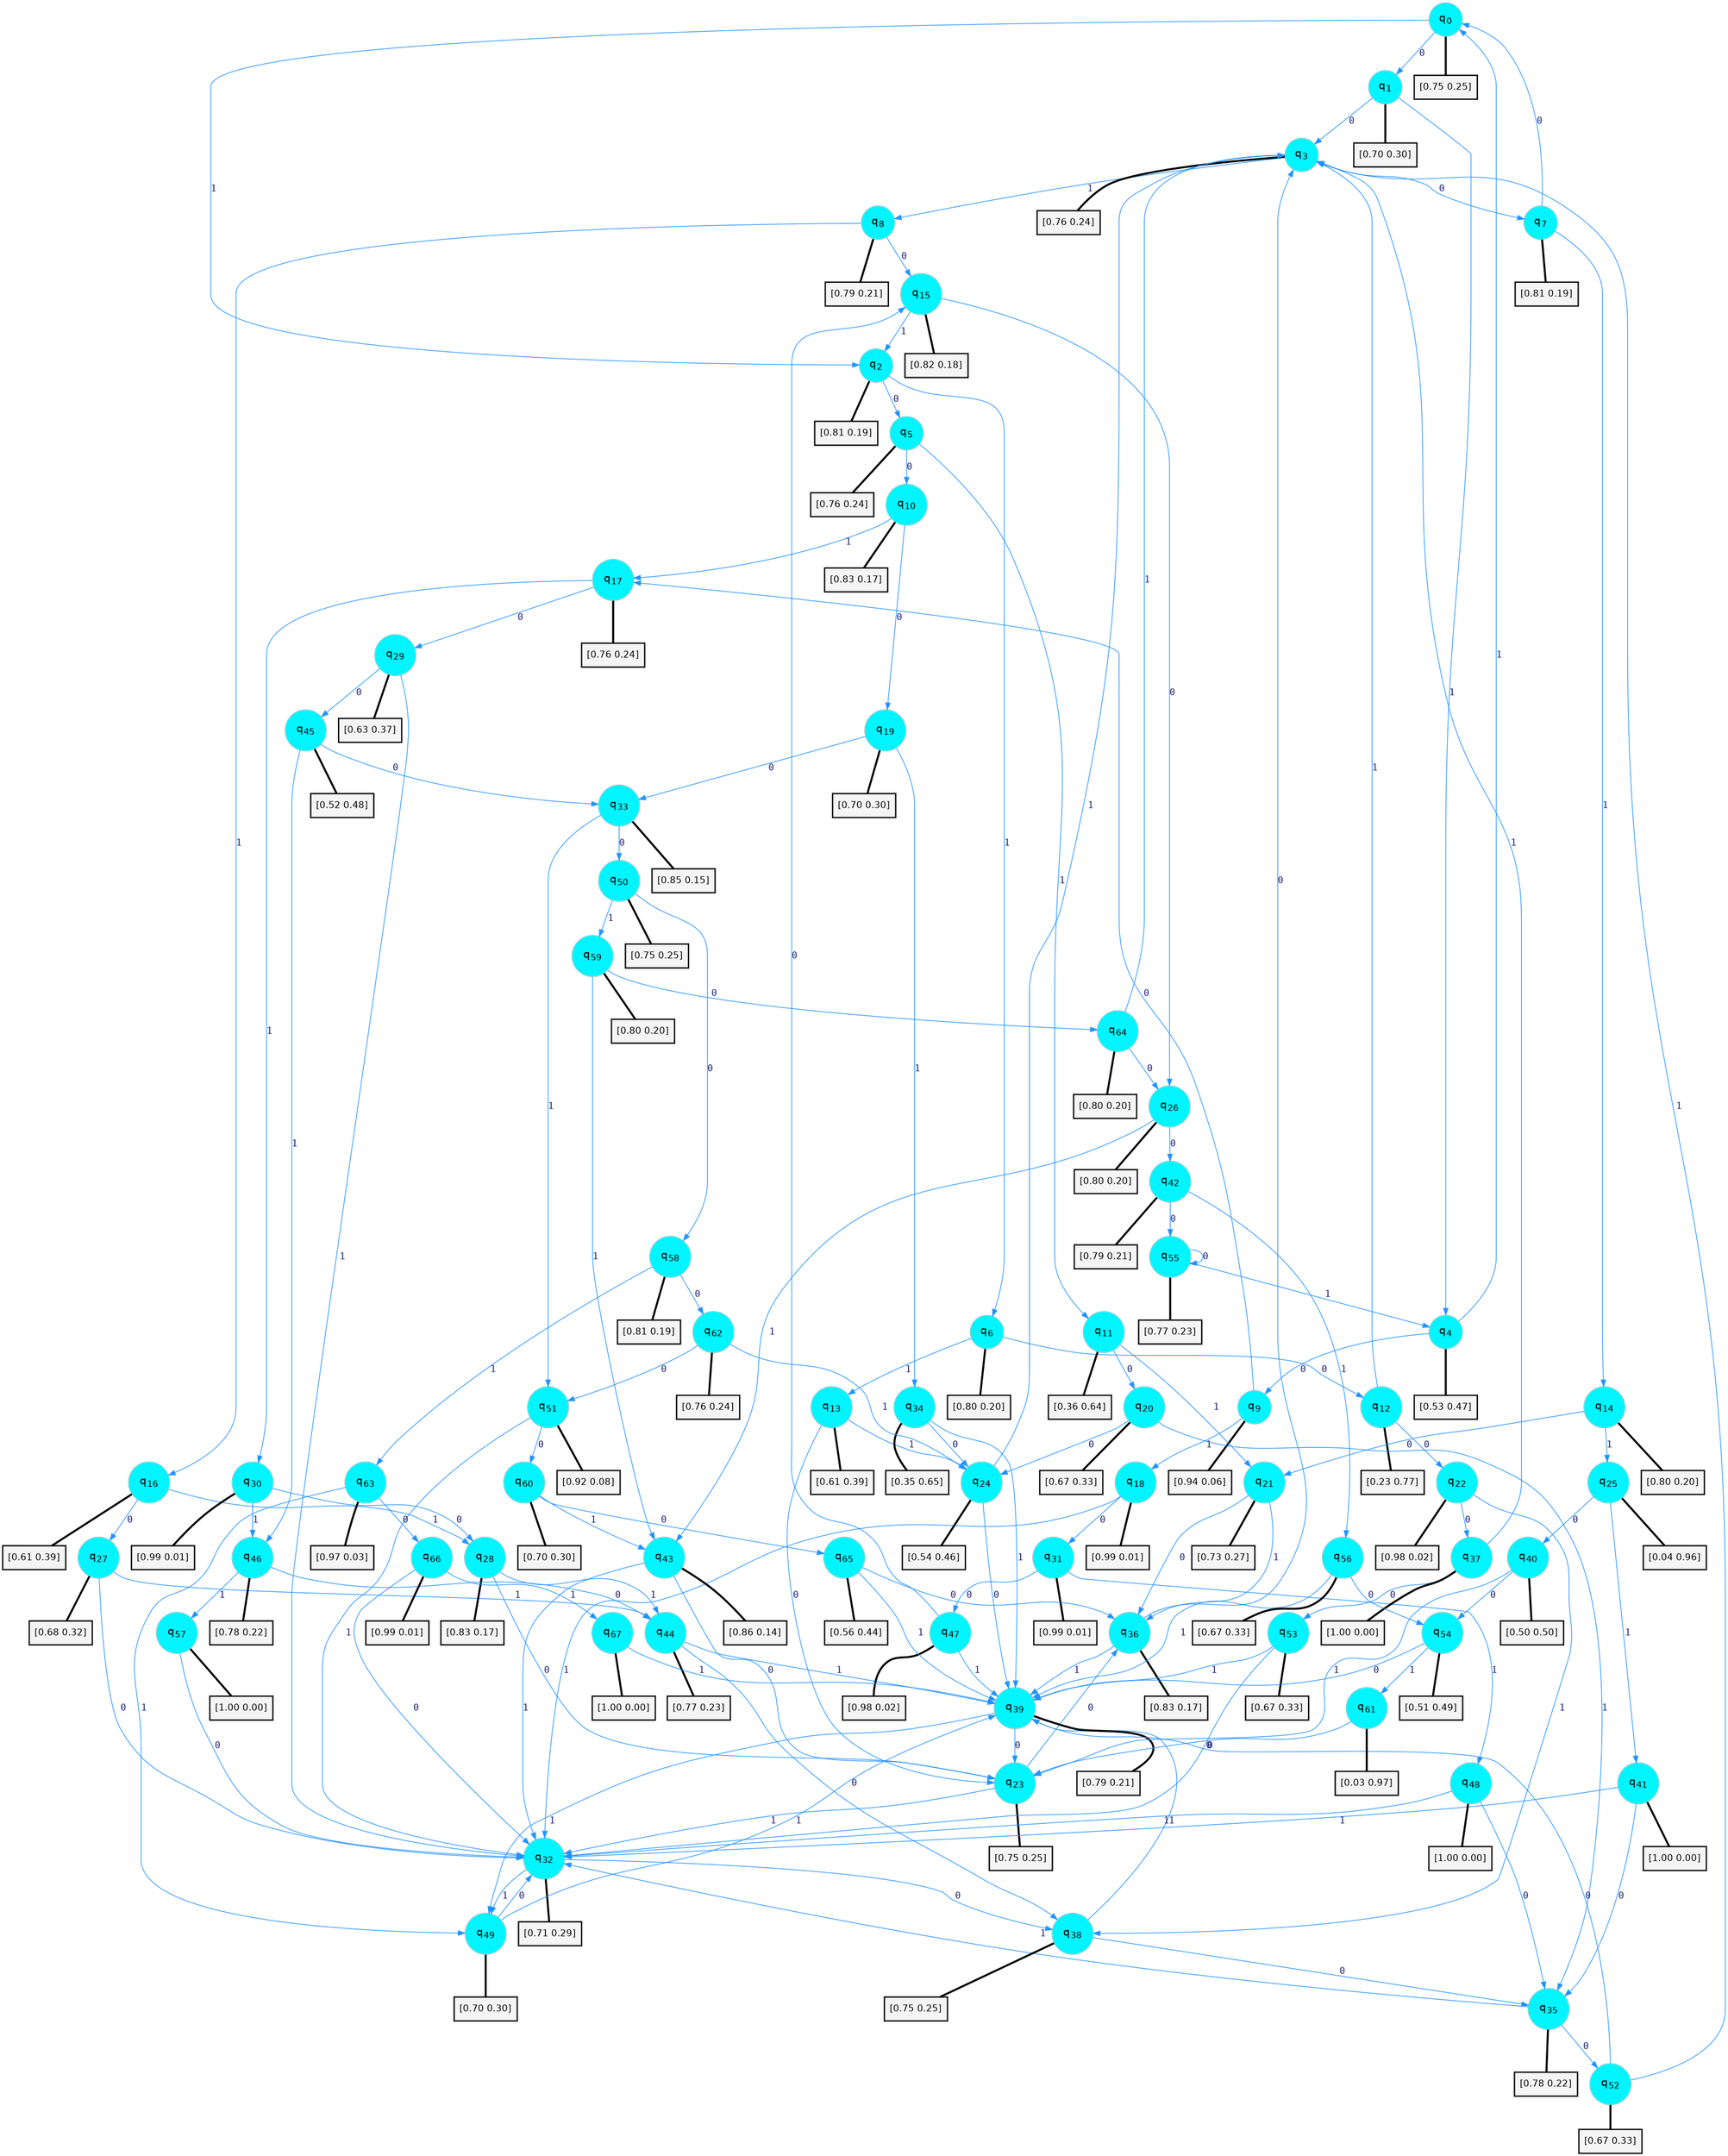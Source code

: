 digraph G {
graph [
bgcolor=transparent, dpi=300, rankdir=TD, size="40,25"];
node [
color=gray, fillcolor=turquoise1, fontcolor=black, fontname=Helvetica, fontsize=16, fontweight=bold, shape=circle, style=filled];
edge [
arrowsize=1, color=dodgerblue1, fontcolor=midnightblue, fontname=courier, fontweight=bold, penwidth=1, style=solid, weight=20];
0[label=<q<SUB>0</SUB>>];
1[label=<q<SUB>1</SUB>>];
2[label=<q<SUB>2</SUB>>];
3[label=<q<SUB>3</SUB>>];
4[label=<q<SUB>4</SUB>>];
5[label=<q<SUB>5</SUB>>];
6[label=<q<SUB>6</SUB>>];
7[label=<q<SUB>7</SUB>>];
8[label=<q<SUB>8</SUB>>];
9[label=<q<SUB>9</SUB>>];
10[label=<q<SUB>10</SUB>>];
11[label=<q<SUB>11</SUB>>];
12[label=<q<SUB>12</SUB>>];
13[label=<q<SUB>13</SUB>>];
14[label=<q<SUB>14</SUB>>];
15[label=<q<SUB>15</SUB>>];
16[label=<q<SUB>16</SUB>>];
17[label=<q<SUB>17</SUB>>];
18[label=<q<SUB>18</SUB>>];
19[label=<q<SUB>19</SUB>>];
20[label=<q<SUB>20</SUB>>];
21[label=<q<SUB>21</SUB>>];
22[label=<q<SUB>22</SUB>>];
23[label=<q<SUB>23</SUB>>];
24[label=<q<SUB>24</SUB>>];
25[label=<q<SUB>25</SUB>>];
26[label=<q<SUB>26</SUB>>];
27[label=<q<SUB>27</SUB>>];
28[label=<q<SUB>28</SUB>>];
29[label=<q<SUB>29</SUB>>];
30[label=<q<SUB>30</SUB>>];
31[label=<q<SUB>31</SUB>>];
32[label=<q<SUB>32</SUB>>];
33[label=<q<SUB>33</SUB>>];
34[label=<q<SUB>34</SUB>>];
35[label=<q<SUB>35</SUB>>];
36[label=<q<SUB>36</SUB>>];
37[label=<q<SUB>37</SUB>>];
38[label=<q<SUB>38</SUB>>];
39[label=<q<SUB>39</SUB>>];
40[label=<q<SUB>40</SUB>>];
41[label=<q<SUB>41</SUB>>];
42[label=<q<SUB>42</SUB>>];
43[label=<q<SUB>43</SUB>>];
44[label=<q<SUB>44</SUB>>];
45[label=<q<SUB>45</SUB>>];
46[label=<q<SUB>46</SUB>>];
47[label=<q<SUB>47</SUB>>];
48[label=<q<SUB>48</SUB>>];
49[label=<q<SUB>49</SUB>>];
50[label=<q<SUB>50</SUB>>];
51[label=<q<SUB>51</SUB>>];
52[label=<q<SUB>52</SUB>>];
53[label=<q<SUB>53</SUB>>];
54[label=<q<SUB>54</SUB>>];
55[label=<q<SUB>55</SUB>>];
56[label=<q<SUB>56</SUB>>];
57[label=<q<SUB>57</SUB>>];
58[label=<q<SUB>58</SUB>>];
59[label=<q<SUB>59</SUB>>];
60[label=<q<SUB>60</SUB>>];
61[label=<q<SUB>61</SUB>>];
62[label=<q<SUB>62</SUB>>];
63[label=<q<SUB>63</SUB>>];
64[label=<q<SUB>64</SUB>>];
65[label=<q<SUB>65</SUB>>];
66[label=<q<SUB>66</SUB>>];
67[label=<q<SUB>67</SUB>>];
68[label="[0.75 0.25]", shape=box,fontcolor=black, fontname=Helvetica, fontsize=14, penwidth=2, fillcolor=whitesmoke,color=black];
69[label="[0.70 0.30]", shape=box,fontcolor=black, fontname=Helvetica, fontsize=14, penwidth=2, fillcolor=whitesmoke,color=black];
70[label="[0.81 0.19]", shape=box,fontcolor=black, fontname=Helvetica, fontsize=14, penwidth=2, fillcolor=whitesmoke,color=black];
71[label="[0.76 0.24]", shape=box,fontcolor=black, fontname=Helvetica, fontsize=14, penwidth=2, fillcolor=whitesmoke,color=black];
72[label="[0.53 0.47]", shape=box,fontcolor=black, fontname=Helvetica, fontsize=14, penwidth=2, fillcolor=whitesmoke,color=black];
73[label="[0.76 0.24]", shape=box,fontcolor=black, fontname=Helvetica, fontsize=14, penwidth=2, fillcolor=whitesmoke,color=black];
74[label="[0.80 0.20]", shape=box,fontcolor=black, fontname=Helvetica, fontsize=14, penwidth=2, fillcolor=whitesmoke,color=black];
75[label="[0.81 0.19]", shape=box,fontcolor=black, fontname=Helvetica, fontsize=14, penwidth=2, fillcolor=whitesmoke,color=black];
76[label="[0.79 0.21]", shape=box,fontcolor=black, fontname=Helvetica, fontsize=14, penwidth=2, fillcolor=whitesmoke,color=black];
77[label="[0.94 0.06]", shape=box,fontcolor=black, fontname=Helvetica, fontsize=14, penwidth=2, fillcolor=whitesmoke,color=black];
78[label="[0.83 0.17]", shape=box,fontcolor=black, fontname=Helvetica, fontsize=14, penwidth=2, fillcolor=whitesmoke,color=black];
79[label="[0.36 0.64]", shape=box,fontcolor=black, fontname=Helvetica, fontsize=14, penwidth=2, fillcolor=whitesmoke,color=black];
80[label="[0.23 0.77]", shape=box,fontcolor=black, fontname=Helvetica, fontsize=14, penwidth=2, fillcolor=whitesmoke,color=black];
81[label="[0.61 0.39]", shape=box,fontcolor=black, fontname=Helvetica, fontsize=14, penwidth=2, fillcolor=whitesmoke,color=black];
82[label="[0.80 0.20]", shape=box,fontcolor=black, fontname=Helvetica, fontsize=14, penwidth=2, fillcolor=whitesmoke,color=black];
83[label="[0.82 0.18]", shape=box,fontcolor=black, fontname=Helvetica, fontsize=14, penwidth=2, fillcolor=whitesmoke,color=black];
84[label="[0.61 0.39]", shape=box,fontcolor=black, fontname=Helvetica, fontsize=14, penwidth=2, fillcolor=whitesmoke,color=black];
85[label="[0.76 0.24]", shape=box,fontcolor=black, fontname=Helvetica, fontsize=14, penwidth=2, fillcolor=whitesmoke,color=black];
86[label="[0.99 0.01]", shape=box,fontcolor=black, fontname=Helvetica, fontsize=14, penwidth=2, fillcolor=whitesmoke,color=black];
87[label="[0.70 0.30]", shape=box,fontcolor=black, fontname=Helvetica, fontsize=14, penwidth=2, fillcolor=whitesmoke,color=black];
88[label="[0.67 0.33]", shape=box,fontcolor=black, fontname=Helvetica, fontsize=14, penwidth=2, fillcolor=whitesmoke,color=black];
89[label="[0.73 0.27]", shape=box,fontcolor=black, fontname=Helvetica, fontsize=14, penwidth=2, fillcolor=whitesmoke,color=black];
90[label="[0.98 0.02]", shape=box,fontcolor=black, fontname=Helvetica, fontsize=14, penwidth=2, fillcolor=whitesmoke,color=black];
91[label="[0.75 0.25]", shape=box,fontcolor=black, fontname=Helvetica, fontsize=14, penwidth=2, fillcolor=whitesmoke,color=black];
92[label="[0.54 0.46]", shape=box,fontcolor=black, fontname=Helvetica, fontsize=14, penwidth=2, fillcolor=whitesmoke,color=black];
93[label="[0.04 0.96]", shape=box,fontcolor=black, fontname=Helvetica, fontsize=14, penwidth=2, fillcolor=whitesmoke,color=black];
94[label="[0.80 0.20]", shape=box,fontcolor=black, fontname=Helvetica, fontsize=14, penwidth=2, fillcolor=whitesmoke,color=black];
95[label="[0.68 0.32]", shape=box,fontcolor=black, fontname=Helvetica, fontsize=14, penwidth=2, fillcolor=whitesmoke,color=black];
96[label="[0.83 0.17]", shape=box,fontcolor=black, fontname=Helvetica, fontsize=14, penwidth=2, fillcolor=whitesmoke,color=black];
97[label="[0.63 0.37]", shape=box,fontcolor=black, fontname=Helvetica, fontsize=14, penwidth=2, fillcolor=whitesmoke,color=black];
98[label="[0.99 0.01]", shape=box,fontcolor=black, fontname=Helvetica, fontsize=14, penwidth=2, fillcolor=whitesmoke,color=black];
99[label="[0.99 0.01]", shape=box,fontcolor=black, fontname=Helvetica, fontsize=14, penwidth=2, fillcolor=whitesmoke,color=black];
100[label="[0.71 0.29]", shape=box,fontcolor=black, fontname=Helvetica, fontsize=14, penwidth=2, fillcolor=whitesmoke,color=black];
101[label="[0.85 0.15]", shape=box,fontcolor=black, fontname=Helvetica, fontsize=14, penwidth=2, fillcolor=whitesmoke,color=black];
102[label="[0.35 0.65]", shape=box,fontcolor=black, fontname=Helvetica, fontsize=14, penwidth=2, fillcolor=whitesmoke,color=black];
103[label="[0.78 0.22]", shape=box,fontcolor=black, fontname=Helvetica, fontsize=14, penwidth=2, fillcolor=whitesmoke,color=black];
104[label="[0.83 0.17]", shape=box,fontcolor=black, fontname=Helvetica, fontsize=14, penwidth=2, fillcolor=whitesmoke,color=black];
105[label="[1.00 0.00]", shape=box,fontcolor=black, fontname=Helvetica, fontsize=14, penwidth=2, fillcolor=whitesmoke,color=black];
106[label="[0.75 0.25]", shape=box,fontcolor=black, fontname=Helvetica, fontsize=14, penwidth=2, fillcolor=whitesmoke,color=black];
107[label="[0.79 0.21]", shape=box,fontcolor=black, fontname=Helvetica, fontsize=14, penwidth=2, fillcolor=whitesmoke,color=black];
108[label="[0.50 0.50]", shape=box,fontcolor=black, fontname=Helvetica, fontsize=14, penwidth=2, fillcolor=whitesmoke,color=black];
109[label="[1.00 0.00]", shape=box,fontcolor=black, fontname=Helvetica, fontsize=14, penwidth=2, fillcolor=whitesmoke,color=black];
110[label="[0.79 0.21]", shape=box,fontcolor=black, fontname=Helvetica, fontsize=14, penwidth=2, fillcolor=whitesmoke,color=black];
111[label="[0.86 0.14]", shape=box,fontcolor=black, fontname=Helvetica, fontsize=14, penwidth=2, fillcolor=whitesmoke,color=black];
112[label="[0.77 0.23]", shape=box,fontcolor=black, fontname=Helvetica, fontsize=14, penwidth=2, fillcolor=whitesmoke,color=black];
113[label="[0.52 0.48]", shape=box,fontcolor=black, fontname=Helvetica, fontsize=14, penwidth=2, fillcolor=whitesmoke,color=black];
114[label="[0.78 0.22]", shape=box,fontcolor=black, fontname=Helvetica, fontsize=14, penwidth=2, fillcolor=whitesmoke,color=black];
115[label="[0.98 0.02]", shape=box,fontcolor=black, fontname=Helvetica, fontsize=14, penwidth=2, fillcolor=whitesmoke,color=black];
116[label="[1.00 0.00]", shape=box,fontcolor=black, fontname=Helvetica, fontsize=14, penwidth=2, fillcolor=whitesmoke,color=black];
117[label="[0.70 0.30]", shape=box,fontcolor=black, fontname=Helvetica, fontsize=14, penwidth=2, fillcolor=whitesmoke,color=black];
118[label="[0.75 0.25]", shape=box,fontcolor=black, fontname=Helvetica, fontsize=14, penwidth=2, fillcolor=whitesmoke,color=black];
119[label="[0.92 0.08]", shape=box,fontcolor=black, fontname=Helvetica, fontsize=14, penwidth=2, fillcolor=whitesmoke,color=black];
120[label="[0.67 0.33]", shape=box,fontcolor=black, fontname=Helvetica, fontsize=14, penwidth=2, fillcolor=whitesmoke,color=black];
121[label="[0.67 0.33]", shape=box,fontcolor=black, fontname=Helvetica, fontsize=14, penwidth=2, fillcolor=whitesmoke,color=black];
122[label="[0.51 0.49]", shape=box,fontcolor=black, fontname=Helvetica, fontsize=14, penwidth=2, fillcolor=whitesmoke,color=black];
123[label="[0.77 0.23]", shape=box,fontcolor=black, fontname=Helvetica, fontsize=14, penwidth=2, fillcolor=whitesmoke,color=black];
124[label="[0.67 0.33]", shape=box,fontcolor=black, fontname=Helvetica, fontsize=14, penwidth=2, fillcolor=whitesmoke,color=black];
125[label="[1.00 0.00]", shape=box,fontcolor=black, fontname=Helvetica, fontsize=14, penwidth=2, fillcolor=whitesmoke,color=black];
126[label="[0.81 0.19]", shape=box,fontcolor=black, fontname=Helvetica, fontsize=14, penwidth=2, fillcolor=whitesmoke,color=black];
127[label="[0.80 0.20]", shape=box,fontcolor=black, fontname=Helvetica, fontsize=14, penwidth=2, fillcolor=whitesmoke,color=black];
128[label="[0.70 0.30]", shape=box,fontcolor=black, fontname=Helvetica, fontsize=14, penwidth=2, fillcolor=whitesmoke,color=black];
129[label="[0.03 0.97]", shape=box,fontcolor=black, fontname=Helvetica, fontsize=14, penwidth=2, fillcolor=whitesmoke,color=black];
130[label="[0.76 0.24]", shape=box,fontcolor=black, fontname=Helvetica, fontsize=14, penwidth=2, fillcolor=whitesmoke,color=black];
131[label="[0.97 0.03]", shape=box,fontcolor=black, fontname=Helvetica, fontsize=14, penwidth=2, fillcolor=whitesmoke,color=black];
132[label="[0.80 0.20]", shape=box,fontcolor=black, fontname=Helvetica, fontsize=14, penwidth=2, fillcolor=whitesmoke,color=black];
133[label="[0.56 0.44]", shape=box,fontcolor=black, fontname=Helvetica, fontsize=14, penwidth=2, fillcolor=whitesmoke,color=black];
134[label="[0.99 0.01]", shape=box,fontcolor=black, fontname=Helvetica, fontsize=14, penwidth=2, fillcolor=whitesmoke,color=black];
135[label="[1.00 0.00]", shape=box,fontcolor=black, fontname=Helvetica, fontsize=14, penwidth=2, fillcolor=whitesmoke,color=black];
0->1 [label=0];
0->2 [label=1];
0->68 [arrowhead=none, penwidth=3,color=black];
1->3 [label=0];
1->4 [label=1];
1->69 [arrowhead=none, penwidth=3,color=black];
2->5 [label=0];
2->6 [label=1];
2->70 [arrowhead=none, penwidth=3,color=black];
3->7 [label=0];
3->8 [label=1];
3->71 [arrowhead=none, penwidth=3,color=black];
4->9 [label=0];
4->0 [label=1];
4->72 [arrowhead=none, penwidth=3,color=black];
5->10 [label=0];
5->11 [label=1];
5->73 [arrowhead=none, penwidth=3,color=black];
6->12 [label=0];
6->13 [label=1];
6->74 [arrowhead=none, penwidth=3,color=black];
7->0 [label=0];
7->14 [label=1];
7->75 [arrowhead=none, penwidth=3,color=black];
8->15 [label=0];
8->16 [label=1];
8->76 [arrowhead=none, penwidth=3,color=black];
9->17 [label=0];
9->18 [label=1];
9->77 [arrowhead=none, penwidth=3,color=black];
10->19 [label=0];
10->17 [label=1];
10->78 [arrowhead=none, penwidth=3,color=black];
11->20 [label=0];
11->21 [label=1];
11->79 [arrowhead=none, penwidth=3,color=black];
12->22 [label=0];
12->3 [label=1];
12->80 [arrowhead=none, penwidth=3,color=black];
13->23 [label=0];
13->24 [label=1];
13->81 [arrowhead=none, penwidth=3,color=black];
14->21 [label=0];
14->25 [label=1];
14->82 [arrowhead=none, penwidth=3,color=black];
15->26 [label=0];
15->2 [label=1];
15->83 [arrowhead=none, penwidth=3,color=black];
16->27 [label=0];
16->28 [label=1];
16->84 [arrowhead=none, penwidth=3,color=black];
17->29 [label=0];
17->30 [label=1];
17->85 [arrowhead=none, penwidth=3,color=black];
18->31 [label=0];
18->32 [label=1];
18->86 [arrowhead=none, penwidth=3,color=black];
19->33 [label=0];
19->34 [label=1];
19->87 [arrowhead=none, penwidth=3,color=black];
20->24 [label=0];
20->35 [label=1];
20->88 [arrowhead=none, penwidth=3,color=black];
21->36 [label=0];
21->36 [label=1];
21->89 [arrowhead=none, penwidth=3,color=black];
22->37 [label=0];
22->38 [label=1];
22->90 [arrowhead=none, penwidth=3,color=black];
23->36 [label=0];
23->32 [label=1];
23->91 [arrowhead=none, penwidth=3,color=black];
24->39 [label=0];
24->3 [label=1];
24->92 [arrowhead=none, penwidth=3,color=black];
25->40 [label=0];
25->41 [label=1];
25->93 [arrowhead=none, penwidth=3,color=black];
26->42 [label=0];
26->43 [label=1];
26->94 [arrowhead=none, penwidth=3,color=black];
27->32 [label=0];
27->44 [label=1];
27->95 [arrowhead=none, penwidth=3,color=black];
28->23 [label=0];
28->44 [label=1];
28->96 [arrowhead=none, penwidth=3,color=black];
29->45 [label=0];
29->32 [label=1];
29->97 [arrowhead=none, penwidth=3,color=black];
30->28 [label=0];
30->46 [label=1];
30->98 [arrowhead=none, penwidth=3,color=black];
31->47 [label=0];
31->48 [label=1];
31->99 [arrowhead=none, penwidth=3,color=black];
32->38 [label=0];
32->49 [label=1];
32->100 [arrowhead=none, penwidth=3,color=black];
33->50 [label=0];
33->51 [label=1];
33->101 [arrowhead=none, penwidth=3,color=black];
34->24 [label=0];
34->39 [label=1];
34->102 [arrowhead=none, penwidth=3,color=black];
35->52 [label=0];
35->32 [label=1];
35->103 [arrowhead=none, penwidth=3,color=black];
36->3 [label=0];
36->39 [label=1];
36->104 [arrowhead=none, penwidth=3,color=black];
37->53 [label=0];
37->3 [label=1];
37->105 [arrowhead=none, penwidth=3,color=black];
38->35 [label=0];
38->39 [label=1];
38->106 [arrowhead=none, penwidth=3,color=black];
39->23 [label=0];
39->49 [label=1];
39->107 [arrowhead=none, penwidth=3,color=black];
40->54 [label=0];
40->23 [label=1];
40->108 [arrowhead=none, penwidth=3,color=black];
41->35 [label=0];
41->32 [label=1];
41->109 [arrowhead=none, penwidth=3,color=black];
42->55 [label=0];
42->56 [label=1];
42->110 [arrowhead=none, penwidth=3,color=black];
43->23 [label=0];
43->32 [label=1];
43->111 [arrowhead=none, penwidth=3,color=black];
44->38 [label=0];
44->39 [label=1];
44->112 [arrowhead=none, penwidth=3,color=black];
45->33 [label=0];
45->46 [label=1];
45->113 [arrowhead=none, penwidth=3,color=black];
46->44 [label=0];
46->57 [label=1];
46->114 [arrowhead=none, penwidth=3,color=black];
47->15 [label=0];
47->39 [label=1];
47->115 [arrowhead=none, penwidth=3,color=black];
48->35 [label=0];
48->32 [label=1];
48->116 [arrowhead=none, penwidth=3,color=black];
49->32 [label=0];
49->39 [label=1];
49->117 [arrowhead=none, penwidth=3,color=black];
50->58 [label=0];
50->59 [label=1];
50->118 [arrowhead=none, penwidth=3,color=black];
51->60 [label=0];
51->32 [label=1];
51->119 [arrowhead=none, penwidth=3,color=black];
52->39 [label=0];
52->3 [label=1];
52->120 [arrowhead=none, penwidth=3,color=black];
53->32 [label=0];
53->39 [label=1];
53->121 [arrowhead=none, penwidth=3,color=black];
54->39 [label=0];
54->61 [label=1];
54->122 [arrowhead=none, penwidth=3,color=black];
55->55 [label=0];
55->4 [label=1];
55->123 [arrowhead=none, penwidth=3,color=black];
56->54 [label=0];
56->39 [label=1];
56->124 [arrowhead=none, penwidth=3,color=black];
57->32 [label=0];
57->125 [arrowhead=none, penwidth=3,color=black];
58->62 [label=0];
58->63 [label=1];
58->126 [arrowhead=none, penwidth=3,color=black];
59->64 [label=0];
59->43 [label=1];
59->127 [arrowhead=none, penwidth=3,color=black];
60->65 [label=0];
60->43 [label=1];
60->128 [arrowhead=none, penwidth=3,color=black];
61->23 [label=0];
61->129 [arrowhead=none, penwidth=3,color=black];
62->51 [label=0];
62->24 [label=1];
62->130 [arrowhead=none, penwidth=3,color=black];
63->66 [label=0];
63->49 [label=1];
63->131 [arrowhead=none, penwidth=3,color=black];
64->26 [label=0];
64->3 [label=1];
64->132 [arrowhead=none, penwidth=3,color=black];
65->36 [label=0];
65->39 [label=1];
65->133 [arrowhead=none, penwidth=3,color=black];
66->32 [label=0];
66->67 [label=1];
66->134 [arrowhead=none, penwidth=3,color=black];
67->39 [label=1];
67->135 [arrowhead=none, penwidth=3,color=black];
}
